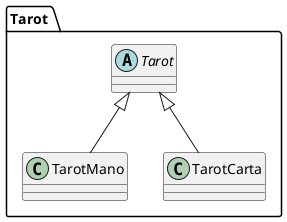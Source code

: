 @startuml Diagrama Paquetes Mano

package "Tarot " {
    abstract Tarot
    class TarotMano
    class TarotCarta
}

Tarot <|-- TarotMano
Tarot <|-- TarotCarta

@enduml